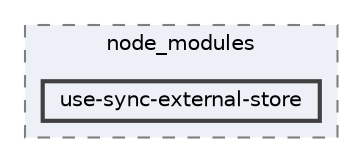 digraph "C:/Users/arisc/OneDrive/Documents/GitHub/FINAL/EcoEats-Project/node_modules/use-sync-external-store"
{
 // LATEX_PDF_SIZE
  bgcolor="transparent";
  edge [fontname=Helvetica,fontsize=10,labelfontname=Helvetica,labelfontsize=10];
  node [fontname=Helvetica,fontsize=10,shape=box,height=0.2,width=0.4];
  compound=true
  subgraph clusterdir_5091f2b68170d33f954320199e2fed0a {
    graph [ bgcolor="#edf0f7", pencolor="grey50", label="node_modules", fontname=Helvetica,fontsize=10 style="filled,dashed", URL="dir_5091f2b68170d33f954320199e2fed0a.html",tooltip=""]
  dir_12b3afc2f72dcc79487888879369e618 [label="use-sync-external-store", fillcolor="#edf0f7", color="grey25", style="filled,bold", URL="dir_12b3afc2f72dcc79487888879369e618.html",tooltip=""];
  }
}
